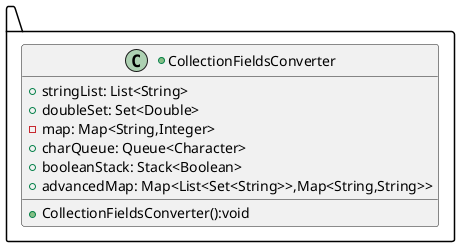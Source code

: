 @startuml
package .. {
	+class CollectionFieldsConverter{
	+ stringList: List<String>
	+ doubleSet: Set<Double>
	- map: Map<String,Integer>
	+ charQueue: Queue<Character>
	+ booleanStack: Stack<Boolean>
	+ advancedMap: Map<List<Set<String>>,Map<String,String>>
	+CollectionFieldsConverter():void
	}

}
@enduml